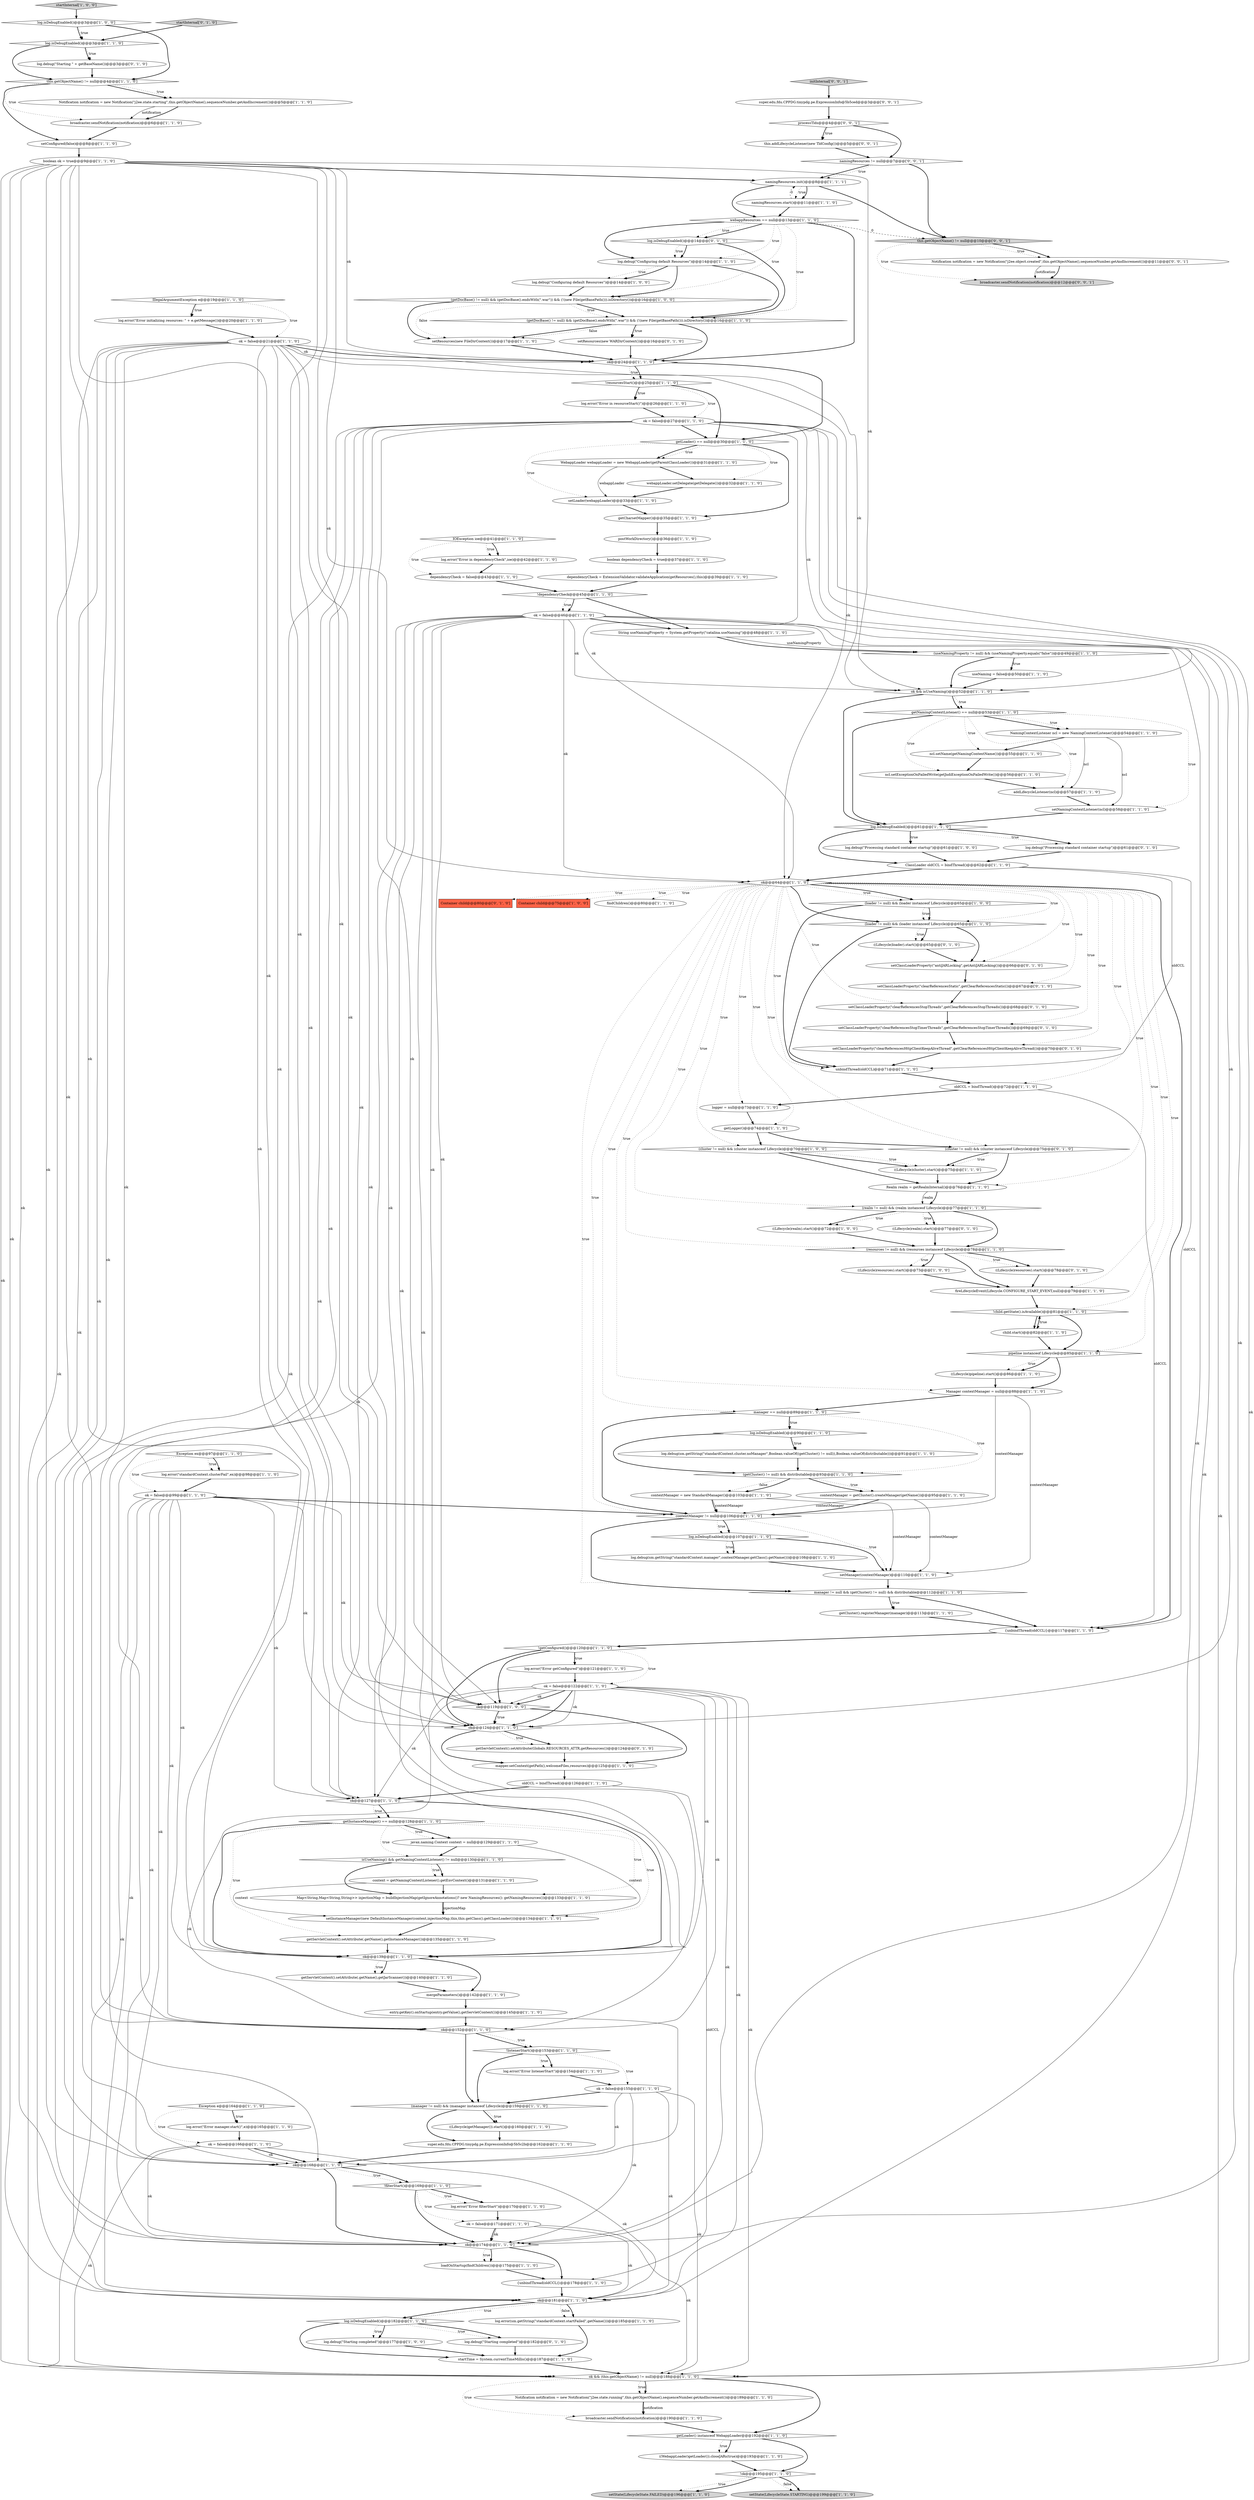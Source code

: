 digraph {
32 [style = filled, label = "mapper.setContext(getPath(),welcomeFiles,resources)@@@125@@@['1', '1', '0']", fillcolor = white, shape = ellipse image = "AAA0AAABBB1BBB"];
104 [style = filled, label = "ok@@@127@@@['1', '1', '0']", fillcolor = white, shape = diamond image = "AAA0AAABBB1BBB"];
58 [style = filled, label = "boolean ok = true@@@9@@@['1', '1', '0']", fillcolor = white, shape = ellipse image = "AAA0AAABBB1BBB"];
24 [style = filled, label = "broadcaster.sendNotification(notification)@@@6@@@['1', '1', '0']", fillcolor = white, shape = ellipse image = "AAA0AAABBB1BBB"];
8 [style = filled, label = "log.error(sm.getString(\"standardContext.startFailed\",getName()))@@@185@@@['1', '1', '0']", fillcolor = white, shape = ellipse image = "AAA0AAABBB1BBB"];
72 [style = filled, label = "Map<String,Map<String,String>> injectionMap = buildInjectionMap(getIgnoreAnnotations()? new NamingResources(): getNamingResources())@@@133@@@['1', '1', '0']", fillcolor = white, shape = ellipse image = "AAA0AAABBB1BBB"];
122 [style = filled, label = "(getCluster() != null) && distributable@@@93@@@['1', '1', '0']", fillcolor = white, shape = diamond image = "AAA0AAABBB1BBB"];
39 [style = filled, label = "super.edu.fdu.CPPDG.tinypdg.pe.ExpressionInfo@5b5c2b@@@162@@@['1', '1', '0']", fillcolor = white, shape = ellipse image = "AAA0AAABBB1BBB"];
86 [style = filled, label = "IllegalArgumentException e@@@19@@@['1', '1', '0']", fillcolor = white, shape = diamond image = "AAA0AAABBB1BBB"];
22 [style = filled, label = "setState(LifecycleState.FAILED)@@@196@@@['1', '1', '0']", fillcolor = lightgray, shape = ellipse image = "AAA0AAABBB1BBB"];
40 [style = filled, label = "log.error(\"Error getConfigured\")@@@121@@@['1', '1', '0']", fillcolor = white, shape = ellipse image = "AAA0AAABBB1BBB"];
102 [style = filled, label = "(resources != null) && (resources instanceof Lifecycle)@@@78@@@['1', '1', '0']", fillcolor = white, shape = diamond image = "AAA0AAABBB1BBB"];
108 [style = filled, label = "getInstanceManager() == null@@@128@@@['1', '1', '0']", fillcolor = white, shape = diamond image = "AAA0AAABBB1BBB"];
97 [style = filled, label = "namingResources.init()@@@8@@@['1', '1', '1']", fillcolor = white, shape = ellipse image = "AAA0AAABBB1BBB"];
63 [style = filled, label = "postWorkDirectory()@@@36@@@['1', '1', '0']", fillcolor = white, shape = ellipse image = "AAA0AAABBB1BBB"];
119 [style = filled, label = "getCluster().registerManager(manager)@@@113@@@['1', '1', '0']", fillcolor = white, shape = ellipse image = "AAA0AAABBB1BBB"];
133 [style = filled, label = "{unbindThread(oldCCL)}@@@117@@@['1', '1', '0']", fillcolor = white, shape = ellipse image = "AAA0AAABBB1BBB"];
13 [style = filled, label = "(manager != null) && (manager instanceof Lifecycle)@@@159@@@['1', '1', '0']", fillcolor = white, shape = diamond image = "AAA0AAABBB1BBB"];
20 [style = filled, label = "boolean dependencyCheck = true@@@37@@@['1', '1', '0']", fillcolor = white, shape = ellipse image = "AAA0AAABBB1BBB"];
9 [style = filled, label = "webappResources == null@@@13@@@['1', '1', '0']", fillcolor = white, shape = diamond image = "AAA0AAABBB1BBB"];
114 [style = filled, label = "(useNamingProperty != null) && (useNamingProperty.equals(\"false\"))@@@49@@@['1', '1', '0']", fillcolor = white, shape = diamond image = "AAA0AAABBB1BBB"];
29 [style = filled, label = "addLifecycleListener(ncl)@@@57@@@['1', '1', '0']", fillcolor = white, shape = ellipse image = "AAA0AAABBB1BBB"];
103 [style = filled, label = "(realm != null) && (realm instanceof Lifecycle)@@@77@@@['1', '1', '0']", fillcolor = white, shape = diamond image = "AAA0AAABBB1BBB"];
112 [style = filled, label = "IOException ioe@@@41@@@['1', '1', '0']", fillcolor = white, shape = diamond image = "AAA0AAABBB1BBB"];
145 [style = filled, label = "log.debug(\"Starting \" + getBaseName())@@@3@@@['0', '1', '0']", fillcolor = white, shape = ellipse image = "AAA0AAABBB2BBB"];
115 [style = filled, label = "getServletContext().setAttribute(.getName(),getJarScanner())@@@140@@@['1', '1', '0']", fillcolor = white, shape = ellipse image = "AAA0AAABBB1BBB"];
67 [style = filled, label = "((Lifecycle)cluster).start()@@@75@@@['1', '1', '0']", fillcolor = white, shape = ellipse image = "AAA0AAABBB1BBB"];
109 [style = filled, label = "setLoader(webappLoader)@@@33@@@['1', '1', '0']", fillcolor = white, shape = ellipse image = "AAA0AAABBB1BBB"];
134 [style = filled, label = "broadcaster.sendNotification(notification)@@@190@@@['1', '1', '0']", fillcolor = white, shape = ellipse image = "AAA0AAABBB1BBB"];
127 [style = filled, label = "String useNamingProperty = System.getProperty(\"catalina.useNaming\")@@@48@@@['1', '1', '0']", fillcolor = white, shape = ellipse image = "AAA0AAABBB1BBB"];
120 [style = filled, label = "log.error(\"Error listenerStart\")@@@154@@@['1', '1', '0']", fillcolor = white, shape = ellipse image = "AAA0AAABBB1BBB"];
35 [style = filled, label = "isUseNaming() && getNamingContextListener() != null@@@130@@@['1', '1', '0']", fillcolor = white, shape = diamond image = "AAA0AAABBB1BBB"];
27 [style = filled, label = "child.start()@@@82@@@['1', '1', '0']", fillcolor = white, shape = ellipse image = "AAA0AAABBB1BBB"];
111 [style = filled, label = "Realm realm = getRealmInternal()@@@76@@@['1', '1', '0']", fillcolor = white, shape = ellipse image = "AAA0AAABBB1BBB"];
107 [style = filled, label = "mergeParameters()@@@142@@@['1', '1', '0']", fillcolor = white, shape = ellipse image = "AAA0AAABBB1BBB"];
135 [style = filled, label = "getLogger()@@@74@@@['1', '1', '0']", fillcolor = white, shape = ellipse image = "AAA0AAABBB1BBB"];
64 [style = filled, label = "context = getNamingContextListener().getEnvContext()@@@131@@@['1', '1', '0']", fillcolor = white, shape = ellipse image = "AAA0AAABBB1BBB"];
123 [style = filled, label = "setConfigured(false)@@@8@@@['1', '1', '0']", fillcolor = white, shape = ellipse image = "AAA0AAABBB1BBB"];
52 [style = filled, label = "contextManager = new StandardManager()@@@103@@@['1', '1', '0']", fillcolor = white, shape = ellipse image = "AAA0AAABBB1BBB"];
142 [style = filled, label = "setClassLoaderProperty(\"antiJARLocking\",getAntiJARLocking())@@@66@@@['0', '1', '0']", fillcolor = white, shape = ellipse image = "AAA1AAABBB2BBB"];
75 [style = filled, label = "dependencyCheck = ExtensionValidator.validateApplication(getResources(),this)@@@39@@@['1', '1', '0']", fillcolor = white, shape = ellipse image = "AAA0AAABBB1BBB"];
46 [style = filled, label = "(getDocBase() != null) && (getDocBase().endsWith(\".war\")) && (!(new File(getBasePath())).isDirectory())@@@16@@@['1', '0', '0']", fillcolor = white, shape = diamond image = "AAA0AAABBB1BBB"];
66 [style = filled, label = "((Lifecycle)pipeline).start()@@@86@@@['1', '1', '0']", fillcolor = white, shape = ellipse image = "AAA0AAABBB1BBB"];
93 [style = filled, label = "!filterStart()@@@169@@@['1', '1', '0']", fillcolor = white, shape = diamond image = "AAA0AAABBB1BBB"];
139 [style = filled, label = "setResources(new WARDirContext())@@@16@@@['0', '1', '0']", fillcolor = white, shape = ellipse image = "AAA0AAABBB2BBB"];
118 [style = filled, label = "manager == null@@@89@@@['1', '1', '0']", fillcolor = white, shape = diamond image = "AAA0AAABBB1BBB"];
26 [style = filled, label = "webappLoader.setDelegate(getDelegate())@@@32@@@['1', '1', '0']", fillcolor = white, shape = ellipse image = "AAA0AAABBB1BBB"];
88 [style = filled, label = "fireLifecycleEvent(Lifecycle.CONFIGURE_START_EVENT,null)@@@79@@@['1', '1', '0']", fillcolor = white, shape = ellipse image = "AAA0AAABBB1BBB"];
90 [style = filled, label = "log.isDebugEnabled()@@@182@@@['1', '1', '0']", fillcolor = white, shape = diamond image = "AAA0AAABBB1BBB"];
2 [style = filled, label = "ok = false@@@171@@@['1', '1', '0']", fillcolor = white, shape = ellipse image = "AAA0AAABBB1BBB"];
14 [style = filled, label = "log.debug(\"Configuring default Resources\")@@@14@@@['1', '0', '0']", fillcolor = white, shape = ellipse image = "AAA0AAABBB1BBB"];
56 [style = filled, label = "log.debug(\"Configuring default Resources\")@@@14@@@['1', '1', '0']", fillcolor = white, shape = ellipse image = "AAA0AAABBB1BBB"];
53 [style = filled, label = "loadOnStartup(findChildren())@@@175@@@['1', '1', '0']", fillcolor = white, shape = ellipse image = "AAA0AAABBB1BBB"];
11 [style = filled, label = "(cluster != null) && (cluster instanceof Lifecycle)@@@70@@@['1', '0', '0']", fillcolor = white, shape = diamond image = "AAA0AAABBB1BBB"];
124 [style = filled, label = "log.isDebugEnabled()@@@107@@@['1', '1', '0']", fillcolor = white, shape = diamond image = "AAA0AAABBB1BBB"];
110 [style = filled, label = "log.debug(sm.getString(\"standardContext.manager\",contextManager.getClass().getName()))@@@108@@@['1', '1', '0']", fillcolor = white, shape = ellipse image = "AAA0AAABBB1BBB"];
12 [style = filled, label = "((Lifecycle)realm).start()@@@72@@@['1', '0', '0']", fillcolor = white, shape = ellipse image = "AAA0AAABBB1BBB"];
155 [style = filled, label = "super.edu.fdu.CPPDG.tinypdg.pe.ExpressionInfo@5b5ced@@@3@@@['0', '0', '1']", fillcolor = white, shape = ellipse image = "AAA0AAABBB3BBB"];
96 [style = filled, label = "oldCCL = bindThread()@@@126@@@['1', '1', '0']", fillcolor = white, shape = ellipse image = "AAA0AAABBB1BBB"];
98 [style = filled, label = "ok@@@139@@@['1', '1', '0']", fillcolor = white, shape = diamond image = "AAA0AAABBB1BBB"];
92 [style = filled, label = "((Lifecycle)resources).start()@@@73@@@['1', '0', '0']", fillcolor = white, shape = ellipse image = "AAA0AAABBB1BBB"];
28 [style = filled, label = "manager != null && (getCluster() != null) && distributable@@@112@@@['1', '1', '0']", fillcolor = white, shape = diamond image = "AAA0AAABBB1BBB"];
68 [style = filled, label = "setState(LifecycleState.STARTING)@@@199@@@['1', '1', '0']", fillcolor = lightgray, shape = ellipse image = "AAA0AAABBB1BBB"];
78 [style = filled, label = "ok@@@24@@@['1', '1', '0']", fillcolor = white, shape = diamond image = "AAA0AAABBB1BBB"];
84 [style = filled, label = "ok = false@@@155@@@['1', '1', '0']", fillcolor = white, shape = ellipse image = "AAA0AAABBB1BBB"];
0 [style = filled, label = "getNamingContextListener() == null@@@53@@@['1', '1', '0']", fillcolor = white, shape = diamond image = "AAA0AAABBB1BBB"];
23 [style = filled, label = "log.isDebugEnabled()@@@61@@@['1', '1', '0']", fillcolor = white, shape = diamond image = "AAA0AAABBB1BBB"];
37 [style = filled, label = "entry.getKey().onStartup(entry.getValue(),getServletContext())@@@145@@@['1', '1', '0']", fillcolor = white, shape = ellipse image = "AAA0AAABBB1BBB"];
49 [style = filled, label = "ok && isUseNaming()@@@52@@@['1', '1', '0']", fillcolor = white, shape = diamond image = "AAA0AAABBB1BBB"];
62 [style = filled, label = "log.isDebugEnabled()@@@3@@@['1', '1', '0']", fillcolor = white, shape = diamond image = "AAA0AAABBB1BBB"];
47 [style = filled, label = "(loader != null) && (loader instanceof Lifecycle)@@@65@@@['1', '0', '0']", fillcolor = white, shape = diamond image = "AAA0AAABBB1BBB"];
138 [style = filled, label = "setClassLoaderProperty(\"clearReferencesHttpClientKeepAliveThread\",getClearReferencesHttpClientKeepAliveThread())@@@70@@@['0', '1', '0']", fillcolor = white, shape = ellipse image = "AAA1AAABBB2BBB"];
74 [style = filled, label = "ok = false@@@27@@@['1', '1', '0']", fillcolor = white, shape = ellipse image = "AAA0AAABBB1BBB"];
17 [style = filled, label = "Notification notification = new Notification(\"j2ee.state.running\",this.getObjectName(),sequenceNumber.getAndIncrement())@@@189@@@['1', '1', '0']", fillcolor = white, shape = ellipse image = "AAA0AAABBB1BBB"];
99 [style = filled, label = "ok = false@@@166@@@['1', '1', '0']", fillcolor = white, shape = ellipse image = "AAA0AAABBB1BBB"];
148 [style = filled, label = "(cluster != null) && (cluster instanceof Lifecycle)@@@75@@@['0', '1', '0']", fillcolor = white, shape = diamond image = "AAA0AAABBB2BBB"];
143 [style = filled, label = "Container child@@@80@@@['0', '1', '0']", fillcolor = tomato, shape = box image = "AAA0AAABBB2BBB"];
158 [style = filled, label = "this.addLifecycleListener(new TldConfig())@@@5@@@['0', '0', '1']", fillcolor = white, shape = ellipse image = "AAA0AAABBB3BBB"];
94 [style = filled, label = "ok && (this.getObjectName() != null)@@@188@@@['1', '1', '0']", fillcolor = white, shape = diamond image = "AAA0AAABBB1BBB"];
159 [style = filled, label = "broadcaster.sendNotification(notification)@@@12@@@['0', '0', '1']", fillcolor = lightgray, shape = ellipse image = "AAA0AAABBB3BBB"];
105 [style = filled, label = "logger = null@@@73@@@['1', '1', '0']", fillcolor = white, shape = ellipse image = "AAA0AAABBB1BBB"];
45 [style = filled, label = "{unbindThread(oldCCL)}@@@178@@@['1', '1', '0']", fillcolor = white, shape = ellipse image = "AAA0AAABBB1BBB"];
91 [style = filled, label = "log.error(\"standardContext.clusterFail\",ex)@@@98@@@['1', '1', '0']", fillcolor = white, shape = ellipse image = "AAA0AAABBB1BBB"];
130 [style = filled, label = "dependencyCheck = false@@@43@@@['1', '1', '0']", fillcolor = white, shape = ellipse image = "AAA0AAABBB1BBB"];
73 [style = filled, label = "(getDocBase() != null) && (getDocBase().endsWith(\".war\")) && (!(new File(getBasePath())).isDirectory())@@@16@@@['1', '1', '0']", fillcolor = white, shape = diamond image = "AAA0AAABBB1BBB"];
156 [style = filled, label = "this.getObjectName() != null@@@10@@@['0', '0', '1']", fillcolor = lightgray, shape = diamond image = "AAA0AAABBB3BBB"];
69 [style = filled, label = "ok@@@168@@@['1', '1', '0']", fillcolor = white, shape = diamond image = "AAA0AAABBB1BBB"];
87 [style = filled, label = "WebappLoader webappLoader = new WebappLoader(getParentClassLoader())@@@31@@@['1', '1', '0']", fillcolor = white, shape = ellipse image = "AAA0AAABBB1BBB"];
3 [style = filled, label = "log.debug(\"Processing standard container startup\")@@@61@@@['1', '0', '0']", fillcolor = white, shape = ellipse image = "AAA0AAABBB1BBB"];
6 [style = filled, label = "ok = false@@@122@@@['1', '1', '0']", fillcolor = white, shape = ellipse image = "AAA0AAABBB1BBB"];
1 [style = filled, label = "ok@@@119@@@['1', '0', '0']", fillcolor = white, shape = diamond image = "AAA0AAABBB1BBB"];
77 [style = filled, label = "NamingContextListener ncl = new NamingContextListener()@@@54@@@['1', '1', '0']", fillcolor = white, shape = ellipse image = "AAA0AAABBB1BBB"];
160 [style = filled, label = "Notification notification = new Notification(\"j2ee.object.created\",this.getObjectName(),sequenceNumber.getAndIncrement())@@@11@@@['0', '0', '1']", fillcolor = white, shape = ellipse image = "AAA0AAABBB3BBB"];
153 [style = filled, label = "initInternal['0', '0', '1']", fillcolor = lightgray, shape = diamond image = "AAA0AAABBB3BBB"];
79 [style = filled, label = "ok = false@@@46@@@['1', '1', '0']", fillcolor = white, shape = ellipse image = "AAA0AAABBB1BBB"];
7 [style = filled, label = "!dependencyCheck@@@45@@@['1', '1', '0']", fillcolor = white, shape = diamond image = "AAA0AAABBB1BBB"];
10 [style = filled, label = "Container child@@@75@@@['1', '0', '0']", fillcolor = tomato, shape = box image = "AAA0AAABBB1BBB"];
131 [style = filled, label = "ok@@@152@@@['1', '1', '0']", fillcolor = white, shape = diamond image = "AAA0AAABBB1BBB"];
125 [style = filled, label = "ncl.setName(getNamingContextName())@@@55@@@['1', '1', '0']", fillcolor = white, shape = ellipse image = "AAA0AAABBB1BBB"];
146 [style = filled, label = "((Lifecycle)realm).start()@@@77@@@['0', '1', '0']", fillcolor = white, shape = ellipse image = "AAA0AAABBB2BBB"];
44 [style = filled, label = "findChildren()@@@80@@@['1', '1', '0']", fillcolor = white, shape = ellipse image = "AAA0AAABBB1BBB"];
132 [style = filled, label = "Exception ex@@@97@@@['1', '1', '0']", fillcolor = white, shape = diamond image = "AAA0AAABBB1BBB"];
42 [style = filled, label = "getLoader() == null@@@30@@@['1', '1', '0']", fillcolor = white, shape = diamond image = "AAA0AAABBB1BBB"];
141 [style = filled, label = "log.isDebugEnabled()@@@14@@@['0', '1', '0']", fillcolor = white, shape = diamond image = "AAA0AAABBB2BBB"];
61 [style = filled, label = "log.error(\"Error manager.start()\",e)@@@165@@@['1', '1', '0']", fillcolor = white, shape = ellipse image = "AAA0AAABBB1BBB"];
149 [style = filled, label = "setClassLoaderProperty(\"clearReferencesStopTimerThreads\",getClearReferencesStopTimerThreads())@@@69@@@['0', '1', '0']", fillcolor = white, shape = ellipse image = "AAA1AAABBB2BBB"];
101 [style = filled, label = "log.isDebugEnabled()@@@90@@@['1', '1', '0']", fillcolor = white, shape = diamond image = "AAA0AAABBB1BBB"];
117 [style = filled, label = "ok@@@124@@@['1', '1', '0']", fillcolor = white, shape = diamond image = "AAA0AAABBB1BBB"];
5 [style = filled, label = "oldCCL = bindThread()@@@72@@@['1', '1', '0']", fillcolor = white, shape = ellipse image = "AAA0AAABBB1BBB"];
65 [style = filled, label = "log.error(\"Error in dependencyCheck\",ioe)@@@42@@@['1', '1', '0']", fillcolor = white, shape = ellipse image = "AAA0AAABBB1BBB"];
128 [style = filled, label = "getServletContext().setAttribute(.getName(),getInstanceManager())@@@135@@@['1', '1', '0']", fillcolor = white, shape = ellipse image = "AAA0AAABBB1BBB"];
57 [style = filled, label = "startInternal['1', '0', '0']", fillcolor = lightgray, shape = diamond image = "AAA0AAABBB1BBB"];
21 [style = filled, label = "!resourcesStart()@@@25@@@['1', '1', '0']", fillcolor = white, shape = diamond image = "AAA0AAABBB1BBB"];
121 [style = filled, label = "setNamingContextListener(ncl)@@@58@@@['1', '1', '0']", fillcolor = white, shape = ellipse image = "AAA0AAABBB1BBB"];
150 [style = filled, label = "setClassLoaderProperty(\"clearReferencesStatic\",getClearReferencesStatic())@@@67@@@['0', '1', '0']", fillcolor = white, shape = ellipse image = "AAA1AAABBB2BBB"];
152 [style = filled, label = "((Lifecycle)resources).start()@@@78@@@['0', '1', '0']", fillcolor = white, shape = ellipse image = "AAA0AAABBB2BBB"];
100 [style = filled, label = "Notification notification = new Notification(\"j2ee.state.starting\",this.getObjectName(),sequenceNumber.getAndIncrement())@@@5@@@['1', '1', '0']", fillcolor = white, shape = ellipse image = "AAA0AAABBB1BBB"];
4 [style = filled, label = "!getConfigured()@@@120@@@['1', '1', '0']", fillcolor = white, shape = diamond image = "AAA0AAABBB1BBB"];
33 [style = filled, label = "ncl.setExceptionOnFailedWrite(getJndiExceptionOnFailedWrite())@@@56@@@['1', '1', '0']", fillcolor = white, shape = ellipse image = "AAA0AAABBB1BBB"];
83 [style = filled, label = "ClassLoader oldCCL = bindThread()@@@62@@@['1', '1', '0']", fillcolor = white, shape = ellipse image = "AAA0AAABBB1BBB"];
38 [style = filled, label = "log.error(\"Error filterStart\")@@@170@@@['1', '1', '0']", fillcolor = white, shape = ellipse image = "AAA0AAABBB1BBB"];
51 [style = filled, label = "log.isDebugEnabled()@@@3@@@['1', '0', '0']", fillcolor = white, shape = diamond image = "AAA0AAABBB1BBB"];
113 [style = filled, label = "ok@@@181@@@['1', '1', '0']", fillcolor = white, shape = diamond image = "AAA0AAABBB1BBB"];
136 [style = filled, label = "log.debug(\"Processing standard container startup\")@@@61@@@['0', '1', '0']", fillcolor = white, shape = ellipse image = "AAA0AAABBB2BBB"];
16 [style = filled, label = "unbindThread(oldCCL)@@@71@@@['1', '1', '0']", fillcolor = white, shape = ellipse image = "AAA0AAABBB1BBB"];
30 [style = filled, label = "!child.getState().isAvailable()@@@81@@@['1', '1', '0']", fillcolor = white, shape = diamond image = "AAA0AAABBB1BBB"];
25 [style = filled, label = "((WebappLoader)getLoader()).closeJARs(true)@@@193@@@['1', '1', '0']", fillcolor = white, shape = ellipse image = "AAA0AAABBB1BBB"];
59 [style = filled, label = "(loader != null) && (loader instanceof Lifecycle)@@@65@@@['1', '1', '0']", fillcolor = white, shape = diamond image = "AAA0AAABBB1BBB"];
55 [style = filled, label = "getLoader() instanceof WebappLoader@@@192@@@['1', '1', '0']", fillcolor = white, shape = diamond image = "AAA0AAABBB1BBB"];
54 [style = filled, label = "pipeline instanceof Lifecycle@@@85@@@['1', '1', '0']", fillcolor = white, shape = diamond image = "AAA0AAABBB1BBB"];
140 [style = filled, label = "((Lifecycle)loader).start()@@@65@@@['0', '1', '0']", fillcolor = white, shape = ellipse image = "AAA0AAABBB2BBB"];
19 [style = filled, label = "useNaming = false@@@50@@@['1', '1', '0']", fillcolor = white, shape = ellipse image = "AAA0AAABBB1BBB"];
137 [style = filled, label = "getServletContext().setAttribute(Globals.RESOURCES_ATTR,getResources())@@@124@@@['0', '1', '0']", fillcolor = white, shape = ellipse image = "AAA0AAABBB2BBB"];
36 [style = filled, label = "log.error(\"Error in resourceStart()\")@@@26@@@['1', '1', '0']", fillcolor = white, shape = ellipse image = "AAA0AAABBB1BBB"];
50 [style = filled, label = "Exception e@@@164@@@['1', '1', '0']", fillcolor = white, shape = diamond image = "AAA0AAABBB1BBB"];
43 [style = filled, label = "ok@@@64@@@['1', '1', '0']", fillcolor = white, shape = diamond image = "AAA0AAABBB1BBB"];
48 [style = filled, label = "ok = false@@@21@@@['1', '1', '0']", fillcolor = white, shape = ellipse image = "AAA0AAABBB1BBB"];
126 [style = filled, label = "setManager(contextManager)@@@110@@@['1', '1', '0']", fillcolor = white, shape = ellipse image = "AAA0AAABBB1BBB"];
154 [style = filled, label = "namingResources != null@@@7@@@['0', '0', '1']", fillcolor = white, shape = diamond image = "AAA0AAABBB3BBB"];
82 [style = filled, label = "ok@@@174@@@['1', '1', '0']", fillcolor = white, shape = diamond image = "AAA0AAABBB1BBB"];
89 [style = filled, label = "javax.naming.Context context = null@@@129@@@['1', '1', '0']", fillcolor = white, shape = ellipse image = "AAA0AAABBB1BBB"];
60 [style = filled, label = "Manager contextManager = null@@@88@@@['1', '1', '0']", fillcolor = white, shape = ellipse image = "AAA0AAABBB1BBB"];
80 [style = filled, label = "contextManager != null@@@106@@@['1', '1', '0']", fillcolor = white, shape = diamond image = "AAA0AAABBB1BBB"];
41 [style = filled, label = "log.debug(sm.getString(\"standardContext.cluster.noManager\",Boolean.valueOf((getCluster() != null)),Boolean.valueOf(distributable)))@@@91@@@['1', '1', '0']", fillcolor = white, shape = ellipse image = "AAA0AAABBB1BBB"];
85 [style = filled, label = "this.getObjectName() != null@@@4@@@['1', '1', '0']", fillcolor = white, shape = diamond image = "AAA0AAABBB1BBB"];
31 [style = filled, label = "contextManager = getCluster().createManager(getName())@@@95@@@['1', '1', '0']", fillcolor = white, shape = ellipse image = "AAA0AAABBB1BBB"];
129 [style = filled, label = "startTime = System.currentTimeMillis()@@@187@@@['1', '1', '0']", fillcolor = white, shape = ellipse image = "AAA0AAABBB1BBB"];
15 [style = filled, label = "setResources(new FileDirContext())@@@17@@@['1', '1', '0']", fillcolor = white, shape = ellipse image = "AAA0AAABBB1BBB"];
76 [style = filled, label = "ok = false@@@99@@@['1', '1', '0']", fillcolor = white, shape = ellipse image = "AAA0AAABBB1BBB"];
147 [style = filled, label = "setClassLoaderProperty(\"clearReferencesStopThreads\",getClearReferencesStopThreads())@@@68@@@['0', '1', '0']", fillcolor = white, shape = ellipse image = "AAA1AAABBB2BBB"];
18 [style = filled, label = "log.debug(\"Starting completed\")@@@177@@@['1', '0', '0']", fillcolor = white, shape = ellipse image = "AAA0AAABBB1BBB"];
116 [style = filled, label = "getCharsetMapper()@@@35@@@['1', '1', '0']", fillcolor = white, shape = ellipse image = "AAA0AAABBB1BBB"];
71 [style = filled, label = "log.error(\"Error initializing resources: \" + e.getMessage())@@@20@@@['1', '1', '0']", fillcolor = white, shape = ellipse image = "AAA0AAABBB1BBB"];
70 [style = filled, label = "!ok@@@195@@@['1', '1', '0']", fillcolor = white, shape = diamond image = "AAA0AAABBB1BBB"];
151 [style = filled, label = "log.debug(\"Starting completed\")@@@182@@@['0', '1', '0']", fillcolor = white, shape = ellipse image = "AAA0AAABBB2BBB"];
157 [style = filled, label = "processTlds@@@4@@@['0', '0', '1']", fillcolor = white, shape = diamond image = "AAA0AAABBB3BBB"];
81 [style = filled, label = "!listenerStart()@@@153@@@['1', '1', '0']", fillcolor = white, shape = diamond image = "AAA0AAABBB1BBB"];
95 [style = filled, label = "namingResources.start()@@@11@@@['1', '1', '0']", fillcolor = white, shape = ellipse image = "AAA0AAABBB1BBB"];
34 [style = filled, label = "setInstanceManager(new DefaultInstanceManager(context,injectionMap,this,this.getClass().getClassLoader()))@@@134@@@['1', '1', '0']", fillcolor = white, shape = ellipse image = "AAA0AAABBB1BBB"];
106 [style = filled, label = "((Lifecycle)getManager()).start()@@@160@@@['1', '1', '0']", fillcolor = white, shape = ellipse image = "AAA0AAABBB1BBB"];
144 [style = filled, label = "startInternal['0', '1', '0']", fillcolor = lightgray, shape = diamond image = "AAA0AAABBB2BBB"];
48->1 [style = solid, label="ok"];
42->87 [style = dotted, label="true"];
21->36 [style = dotted, label="true"];
104->98 [style = bold, label=""];
103->102 [style = bold, label=""];
43->47 [style = dotted, label="true"];
135->148 [style = bold, label=""];
17->134 [style = solid, label="notification"];
108->34 [style = dotted, label="true"];
94->55 [style = bold, label=""];
0->23 [style = bold, label=""];
59->142 [style = bold, label=""];
74->98 [style = solid, label="ok"];
58->1 [style = solid, label="ok"];
104->108 [style = bold, label=""];
18->129 [style = bold, label=""];
16->5 [style = bold, label=""];
26->109 [style = bold, label=""];
101->41 [style = bold, label=""];
99->82 [style = solid, label="ok"];
155->157 [style = bold, label=""];
124->126 [style = bold, label=""];
6->98 [style = solid, label="ok"];
32->96 [style = bold, label=""];
43->138 [style = dotted, label="true"];
46->73 [style = bold, label=""];
77->125 [style = bold, label=""];
112->65 [style = bold, label=""];
42->26 [style = dotted, label="true"];
135->11 [style = bold, label=""];
4->1 [style = bold, label=""];
58->104 [style = solid, label="ok"];
0->33 [style = dotted, label="true"];
52->126 [style = solid, label="contextManager"];
56->46 [style = bold, label=""];
84->82 [style = solid, label="ok"];
49->0 [style = bold, label=""];
43->143 [style = dotted, label="true"];
123->58 [style = bold, label=""];
74->131 [style = solid, label="ok"];
117->137 [style = bold, label=""];
60->126 [style = solid, label="contextManager"];
95->9 [style = bold, label=""];
1->32 [style = bold, label=""];
141->73 [style = bold, label=""];
156->159 [style = dotted, label="true"];
119->133 [style = bold, label=""];
4->40 [style = dotted, label="true"];
79->49 [style = solid, label="ok"];
39->69 [style = bold, label=""];
95->97 [style = dashed, label="0"];
0->121 [style = dotted, label="true"];
86->71 [style = dotted, label="true"];
50->61 [style = dotted, label="true"];
113->90 [style = dotted, label="true"];
98->115 [style = bold, label=""];
76->82 [style = solid, label="ok"];
11->67 [style = dotted, label="true"];
124->110 [style = dotted, label="true"];
6->1 [style = solid, label="ok"];
154->97 [style = bold, label=""];
43->80 [style = dotted, label="true"];
76->117 [style = solid, label="ok"];
74->117 [style = solid, label="ok"];
154->156 [style = bold, label=""];
47->16 [style = bold, label=""];
67->111 [style = bold, label=""];
6->1 [style = bold, label=""];
87->109 [style = solid, label="webappLoader"];
1->117 [style = bold, label=""];
37->131 [style = bold, label=""];
27->54 [style = bold, label=""];
56->14 [style = dotted, label="true"];
35->72 [style = bold, label=""];
43->133 [style = bold, label=""];
50->99 [style = dotted, label="true"];
30->27 [style = dotted, label="true"];
24->123 [style = bold, label=""];
51->62 [style = bold, label=""];
38->2 [style = bold, label=""];
81->120 [style = bold, label=""];
43->47 [style = bold, label=""];
76->80 [style = bold, label=""];
48->69 [style = solid, label="ok"];
81->120 [style = dotted, label="true"];
94->134 [style = dotted, label="true"];
112->130 [style = dotted, label="true"];
48->78 [style = solid, label="ok"];
153->155 [style = bold, label=""];
132->91 [style = dotted, label="true"];
120->84 [style = bold, label=""];
74->1 [style = solid, label="ok"];
122->31 [style = dotted, label="true"];
43->60 [style = dotted, label="true"];
21->74 [style = dotted, label="true"];
5->105 [style = bold, label=""];
69->82 [style = bold, label=""];
43->135 [style = dotted, label="true"];
105->135 [style = bold, label=""];
108->35 [style = dotted, label="true"];
85->100 [style = bold, label=""];
43->59 [style = dotted, label="true"];
49->0 [style = dotted, label="true"];
69->93 [style = dotted, label="true"];
82->53 [style = bold, label=""];
58->113 [style = solid, label="ok"];
5->133 [style = solid, label="oldCCL"];
1->117 [style = dotted, label="true"];
102->92 [style = dotted, label="true"];
42->109 [style = dotted, label="true"];
94->17 [style = dotted, label="true"];
103->146 [style = dotted, label="true"];
103->146 [style = bold, label=""];
75->7 [style = bold, label=""];
139->78 [style = bold, label=""];
9->141 [style = dotted, label="true"];
6->131 [style = solid, label="ok"];
87->26 [style = bold, label=""];
8->129 [style = bold, label=""];
79->131 [style = solid, label="ok"];
48->78 [style = bold, label=""];
28->119 [style = dotted, label="true"];
137->32 [style = bold, label=""];
43->148 [style = dotted, label="true"];
43->103 [style = dotted, label="true"];
93->2 [style = dotted, label="true"];
108->89 [style = bold, label=""];
58->82 [style = solid, label="ok"];
114->19 [style = bold, label=""];
132->76 [style = dotted, label="true"];
79->117 [style = solid, label="ok"];
43->54 [style = dotted, label="true"];
61->99 [style = bold, label=""];
56->73 [style = bold, label=""];
101->41 [style = dotted, label="true"];
117->137 [style = dotted, label="true"];
43->150 [style = dotted, label="true"];
100->24 [style = solid, label="notification"];
60->118 [style = bold, label=""];
148->67 [style = dotted, label="true"];
114->19 [style = dotted, label="true"];
64->34 [style = solid, label="context"];
13->106 [style = bold, label=""];
81->13 [style = bold, label=""];
147->149 [style = bold, label=""];
11->67 [style = bold, label=""];
80->124 [style = bold, label=""];
84->94 [style = solid, label="ok"];
156->160 [style = dotted, label="true"];
6->113 [style = solid, label="ok"];
63->20 [style = bold, label=""];
125->33 [style = bold, label=""];
43->10 [style = dotted, label="true"];
90->18 [style = dotted, label="true"];
11->111 [style = bold, label=""];
66->60 [style = bold, label=""];
107->37 [style = bold, label=""];
72->34 [style = bold, label=""];
76->113 [style = solid, label="ok"];
148->111 [style = bold, label=""];
35->64 [style = dotted, label="true"];
58->78 [style = solid, label="ok"];
160->159 [style = bold, label=""];
83->16 [style = solid, label="oldCCL"];
90->151 [style = dotted, label="true"];
70->22 [style = dotted, label="true"];
81->84 [style = dotted, label="true"];
56->14 [style = bold, label=""];
99->69 [style = bold, label=""];
83->43 [style = bold, label=""];
130->7 [style = bold, label=""];
82->53 [style = dotted, label="true"];
127->114 [style = solid, label="useNamingProperty"];
73->139 [style = dotted, label="true"];
80->124 [style = dotted, label="true"];
9->156 [style = dashed, label="0"];
59->140 [style = dotted, label="true"];
42->116 [style = bold, label=""];
48->94 [style = solid, label="ok"];
23->3 [style = bold, label=""];
150->147 [style = bold, label=""];
73->15 [style = bold, label=""];
97->95 [style = dotted, label="true"];
85->123 [style = bold, label=""];
118->122 [style = dotted, label="true"];
111->103 [style = bold, label=""];
115->107 [style = bold, label=""];
9->141 [style = bold, label=""];
58->131 [style = solid, label="ok"];
91->76 [style = bold, label=""];
9->46 [style = dotted, label="true"];
134->55 [style = bold, label=""];
152->88 [style = bold, label=""];
98->115 [style = dotted, label="true"];
77->121 [style = solid, label="ncl"];
83->133 [style = solid, label="oldCCL"];
149->138 [style = bold, label=""];
46->15 [style = bold, label=""];
34->128 [style = bold, label=""];
141->56 [style = bold, label=""];
144->62 [style = bold, label=""];
86->71 [style = bold, label=""];
103->12 [style = dotted, label="true"];
80->126 [style = dotted, label="true"];
48->49 [style = solid, label="ok"];
142->150 [style = bold, label=""];
62->145 [style = dotted, label="true"];
47->59 [style = dotted, label="true"];
79->43 [style = solid, label="ok"];
62->145 [style = bold, label=""];
126->28 [style = bold, label=""];
6->82 [style = solid, label="ok"];
113->8 [style = bold, label=""];
6->94 [style = solid, label="ok"];
88->30 [style = bold, label=""];
74->113 [style = solid, label="ok"];
74->43 [style = solid, label="ok"];
79->1 [style = solid, label="ok"];
79->113 [style = solid, label="ok"];
62->85 [style = bold, label=""];
20->75 [style = bold, label=""];
76->98 [style = solid, label="ok"];
141->56 [style = dotted, label="true"];
42->87 [style = bold, label=""];
40->6 [style = bold, label=""];
79->98 [style = solid, label="ok"];
0->125 [style = dotted, label="true"];
72->34 [style = solid, label="injectionMap"];
157->158 [style = bold, label=""];
27->30 [style = bold, label=""];
108->128 [style = dotted, label="true"];
128->98 [style = bold, label=""];
76->94 [style = solid, label="ok"];
58->43 [style = solid, label="ok"];
131->81 [style = dotted, label="true"];
122->52 [style = dotted, label="false"];
23->3 [style = dotted, label="true"];
30->54 [style = bold, label=""];
4->40 [style = bold, label=""];
43->102 [style = dotted, label="true"];
85->100 [style = dotted, label="true"];
48->43 [style = solid, label="ok"];
0->29 [style = dotted, label="true"];
103->12 [style = bold, label=""];
78->42 [style = bold, label=""];
59->140 [style = bold, label=""];
108->89 [style = dotted, label="true"];
69->93 [style = bold, label=""];
76->131 [style = solid, label="ok"];
110->126 [style = bold, label=""];
7->127 [style = bold, label=""];
118->101 [style = dotted, label="true"];
132->91 [style = bold, label=""];
131->13 [style = bold, label=""];
17->134 [style = bold, label=""];
158->154 [style = bold, label=""];
99->94 [style = solid, label="ok"];
79->104 [style = solid, label="ok"];
160->159 [style = solid, label="notification"];
46->15 [style = dotted, label="false"];
102->88 [style = bold, label=""];
111->103 [style = solid, label="realm"];
59->16 [style = bold, label=""];
6->69 [style = solid, label="ok"];
54->66 [style = dotted, label="true"];
90->151 [style = bold, label=""];
102->152 [style = bold, label=""];
78->21 [style = dotted, label="true"];
97->9 [style = bold, label=""];
9->56 [style = dotted, label="true"];
21->36 [style = bold, label=""];
113->8 [style = dotted, label="false"];
79->69 [style = solid, label="ok"];
35->64 [style = bold, label=""];
70->68 [style = dotted, label="false"];
2->94 [style = solid, label="ok"];
104->108 [style = dotted, label="true"];
2->82 [style = bold, label=""];
76->1 [style = solid, label="ok"];
116->63 [style = bold, label=""];
36->74 [style = bold, label=""];
112->65 [style = dotted, label="true"];
31->126 [style = solid, label="contextManager"];
43->105 [style = dotted, label="true"];
48->104 [style = solid, label="ok"];
106->39 [style = bold, label=""];
138->16 [style = bold, label=""];
157->158 [style = dotted, label="true"];
9->56 [style = bold, label=""];
15->78 [style = bold, label=""];
90->18 [style = bold, label=""];
117->32 [style = bold, label=""];
49->23 [style = bold, label=""];
7->79 [style = dotted, label="true"];
58->94 [style = solid, label="ok"];
41->122 [style = bold, label=""];
127->114 [style = bold, label=""];
43->142 [style = dotted, label="true"];
122->31 [style = bold, label=""];
74->42 [style = bold, label=""];
113->90 [style = bold, label=""];
54->60 [style = bold, label=""];
71->48 [style = bold, label=""];
55->25 [style = bold, label=""];
43->59 [style = bold, label=""];
148->67 [style = bold, label=""];
70->22 [style = bold, label=""];
60->80 [style = solid, label="contextManager"];
0->77 [style = dotted, label="true"];
9->73 [style = dotted, label="true"];
93->38 [style = bold, label=""];
4->117 [style = bold, label=""];
43->30 [style = dotted, label="true"];
64->72 [style = bold, label=""];
80->28 [style = bold, label=""];
74->82 [style = solid, label="ok"];
48->117 [style = solid, label="ok"];
97->95 [style = bold, label=""];
43->44 [style = dotted, label="true"];
25->70 [style = bold, label=""];
2->113 [style = solid, label="ok"];
43->111 [style = dotted, label="true"];
74->69 [style = solid, label="ok"];
109->116 [style = bold, label=""];
108->72 [style = dotted, label="true"];
100->24 [style = bold, label=""];
76->69 [style = solid, label="ok"];
79->82 [style = solid, label="ok"];
52->80 [style = bold, label=""];
13->106 [style = dotted, label="true"];
136->83 [style = bold, label=""];
43->118 [style = dotted, label="true"];
118->80 [style = bold, label=""];
118->101 [style = bold, label=""];
101->122 [style = bold, label=""];
30->27 [style = bold, label=""];
14->46 [style = bold, label=""];
114->49 [style = bold, label=""];
43->11 [style = dotted, label="true"];
96->104 [style = bold, label=""];
52->80 [style = solid, label="contextManager"];
19->49 [style = bold, label=""];
43->5 [style = dotted, label="true"];
73->78 [style = bold, label=""];
94->17 [style = bold, label=""];
50->61 [style = bold, label=""];
33->29 [style = bold, label=""];
23->83 [style = bold, label=""];
23->136 [style = dotted, label="true"];
97->156 [style = bold, label=""];
43->16 [style = dotted, label="true"];
13->39 [style = bold, label=""];
21->42 [style = bold, label=""];
47->59 [style = bold, label=""];
140->142 [style = bold, label=""];
89->34 [style = solid, label="context"];
84->113 [style = solid, label="ok"];
65->130 [style = bold, label=""];
6->117 [style = solid, label="ok"];
74->104 [style = solid, label="ok"];
74->94 [style = solid, label="ok"];
3->83 [style = bold, label=""];
99->113 [style = solid, label="ok"];
90->129 [style = bold, label=""];
6->117 [style = bold, label=""];
76->104 [style = solid, label="ok"];
57->51 [style = bold, label=""];
146->102 [style = bold, label=""];
74->49 [style = solid, label="ok"];
156->160 [style = bold, label=""];
108->98 [style = bold, label=""];
9->78 [style = bold, label=""];
51->62 [style = dotted, label="true"];
79->127 [style = bold, label=""];
28->119 [style = bold, label=""];
2->82 [style = solid, label="ok"];
73->15 [style = dotted, label="false"];
46->73 [style = dotted, label="true"];
96->45 [style = solid, label="oldCCL"];
45->113 [style = bold, label=""];
54->66 [style = bold, label=""];
7->79 [style = bold, label=""];
84->13 [style = bold, label=""];
48->113 [style = solid, label="ok"];
55->25 [style = dotted, label="true"];
43->28 [style = dotted, label="true"];
55->70 [style = bold, label=""];
77->29 [style = solid, label="ncl"];
78->21 [style = bold, label=""];
31->80 [style = solid, label="contextManager"];
31->80 [style = bold, label=""];
124->110 [style = bold, label=""];
48->131 [style = solid, label="ok"];
89->35 [style = bold, label=""];
93->38 [style = dotted, label="true"];
48->98 [style = solid, label="ok"];
93->82 [style = bold, label=""];
122->52 [style = bold, label=""];
53->45 [style = bold, label=""];
43->147 [style = dotted, label="true"];
145->85 [style = bold, label=""];
43->88 [style = dotted, label="true"];
58->49 [style = solid, label="ok"];
58->98 [style = solid, label="ok"];
84->69 [style = solid, label="ok"];
86->48 [style = dotted, label="true"];
28->133 [style = bold, label=""];
0->77 [style = bold, label=""];
102->92 [style = bold, label=""];
73->139 [style = bold, label=""];
58->97 [style = bold, label=""];
98->107 [style = bold, label=""];
85->24 [style = dotted, label="true"];
70->68 [style = bold, label=""];
121->23 [style = bold, label=""];
154->97 [style = dotted, label="true"];
29->121 [style = bold, label=""];
99->69 [style = solid, label="ok"];
92->88 [style = bold, label=""];
102->152 [style = dotted, label="true"];
157->154 [style = bold, label=""];
131->81 [style = bold, label=""];
82->45 [style = bold, label=""];
48->82 [style = solid, label="ok"];
151->129 [style = bold, label=""];
79->94 [style = solid, label="ok"];
129->94 [style = bold, label=""];
58->69 [style = solid, label="ok"];
23->136 [style = bold, label=""];
12->102 [style = bold, label=""];
4->6 [style = dotted, label="true"];
6->104 [style = solid, label="ok"];
43->149 [style = dotted, label="true"];
133->4 [style = bold, label=""];
51->85 [style = bold, label=""];
58->117 [style = solid, label="ok"];
}
